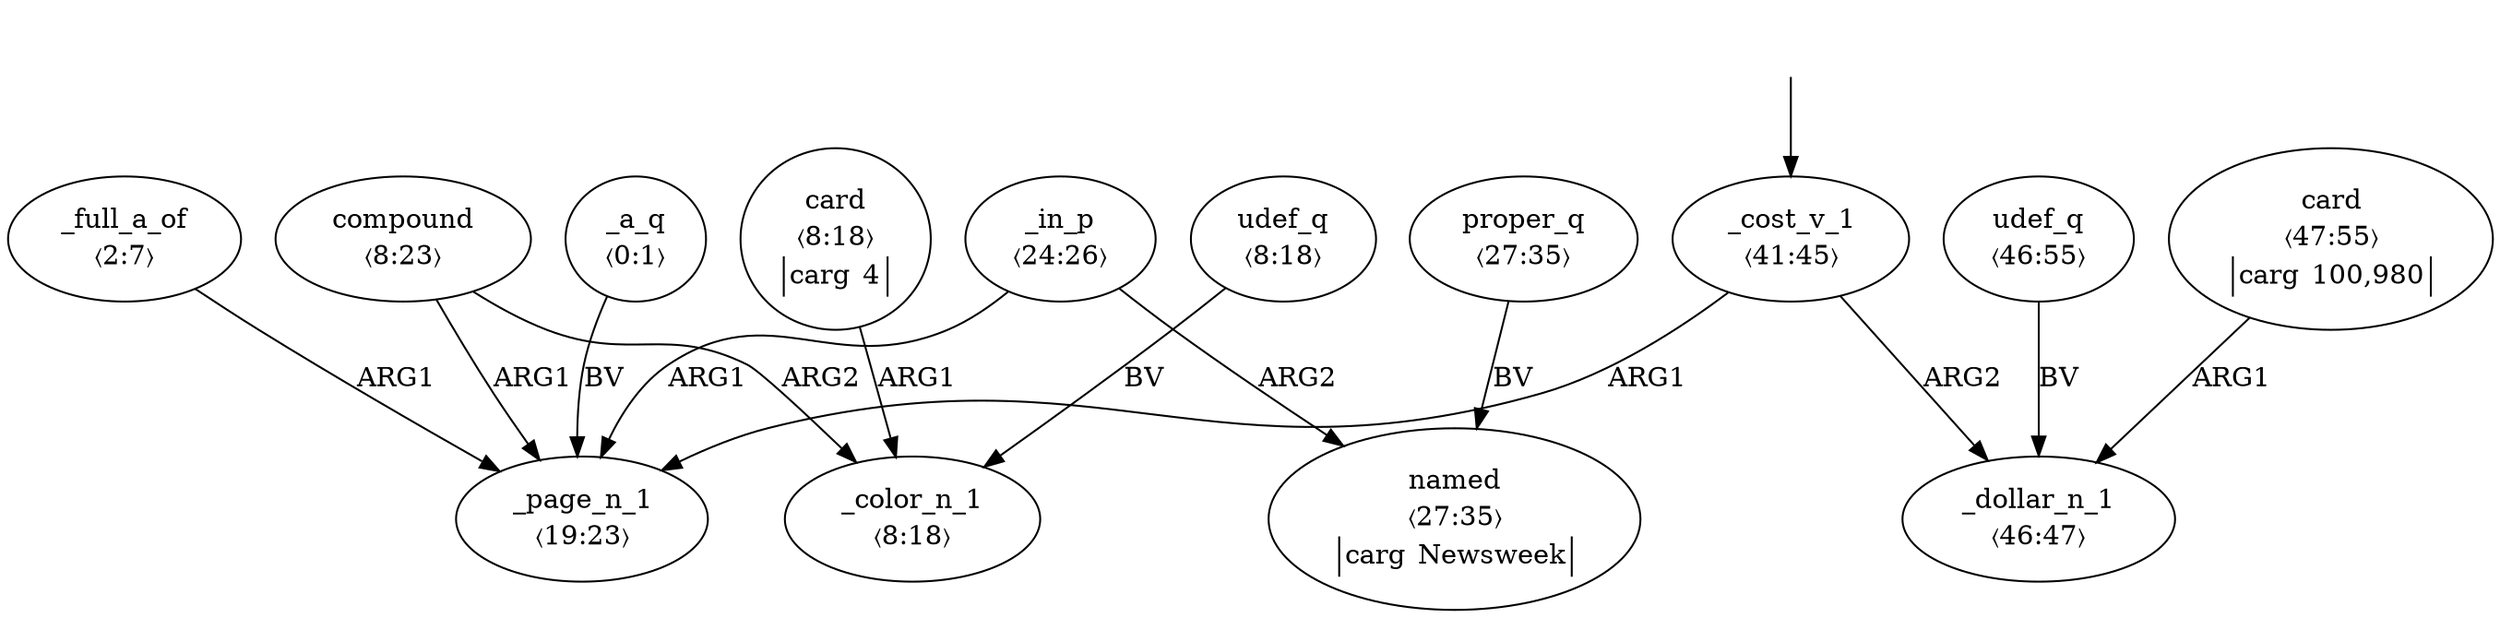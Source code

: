 digraph "20012005" {
  top [ style=invis ];
  top -> 10;
  0 [ label=<<table align="center" border="0" cellspacing="0"><tr><td colspan="2">_a_q</td></tr><tr><td colspan="2">〈0:1〉</td></tr></table>> ];
  1 [ label=<<table align="center" border="0" cellspacing="0"><tr><td colspan="2">_full_a_of</td></tr><tr><td colspan="2">〈2:7〉</td></tr></table>> ];
  2 [ label=<<table align="center" border="0" cellspacing="0"><tr><td colspan="2">compound</td></tr><tr><td colspan="2">〈8:23〉</td></tr></table>> ];
  3 [ label=<<table align="center" border="0" cellspacing="0"><tr><td colspan="2">udef_q</td></tr><tr><td colspan="2">〈8:18〉</td></tr></table>> ];
  4 [ label=<<table align="center" border="0" cellspacing="0"><tr><td colspan="2">card</td></tr><tr><td colspan="2">〈8:18〉</td></tr><tr><td sides="l" border="1" align="left">carg</td><td sides="r" border="1" align="left">4</td></tr></table>> ];
  5 [ label=<<table align="center" border="0" cellspacing="0"><tr><td colspan="2">_color_n_1</td></tr><tr><td colspan="2">〈8:18〉</td></tr></table>> ];
  6 [ label=<<table align="center" border="0" cellspacing="0"><tr><td colspan="2">_page_n_1</td></tr><tr><td colspan="2">〈19:23〉</td></tr></table>> ];
  7 [ label=<<table align="center" border="0" cellspacing="0"><tr><td colspan="2">_in_p</td></tr><tr><td colspan="2">〈24:26〉</td></tr></table>> ];
  8 [ label=<<table align="center" border="0" cellspacing="0"><tr><td colspan="2">proper_q</td></tr><tr><td colspan="2">〈27:35〉</td></tr></table>> ];
  9 [ label=<<table align="center" border="0" cellspacing="0"><tr><td colspan="2">named</td></tr><tr><td colspan="2">〈27:35〉</td></tr><tr><td sides="l" border="1" align="left">carg</td><td sides="r" border="1" align="left">Newsweek</td></tr></table>> ];
  10 [ label=<<table align="center" border="0" cellspacing="0"><tr><td colspan="2">_cost_v_1</td></tr><tr><td colspan="2">〈41:45〉</td></tr></table>> ];
  11 [ label=<<table align="center" border="0" cellspacing="0"><tr><td colspan="2">udef_q</td></tr><tr><td colspan="2">〈46:55〉</td></tr></table>> ];
  12 [ label=<<table align="center" border="0" cellspacing="0"><tr><td colspan="2">_dollar_n_1</td></tr><tr><td colspan="2">〈46:47〉</td></tr></table>> ];
  13 [ label=<<table align="center" border="0" cellspacing="0"><tr><td colspan="2">card</td></tr><tr><td colspan="2">〈47:55〉</td></tr><tr><td sides="l" border="1" align="left">carg</td><td sides="r" border="1" align="left">100,980</td></tr></table>> ];
  0 -> 6 [ label="BV" ];
  1 -> 6 [ label="ARG1" ];
  7 -> 9 [ label="ARG2" ];
  10 -> 12 [ label="ARG2" ];
  8 -> 9 [ label="BV" ];
  11 -> 12 [ label="BV" ];
  13 -> 12 [ label="ARG1" ];
  10 -> 6 [ label="ARG1" ];
  3 -> 5 [ label="BV" ];
  2 -> 6 [ label="ARG1" ];
  7 -> 6 [ label="ARG1" ];
  4 -> 5 [ label="ARG1" ];
  2 -> 5 [ label="ARG2" ];
}

